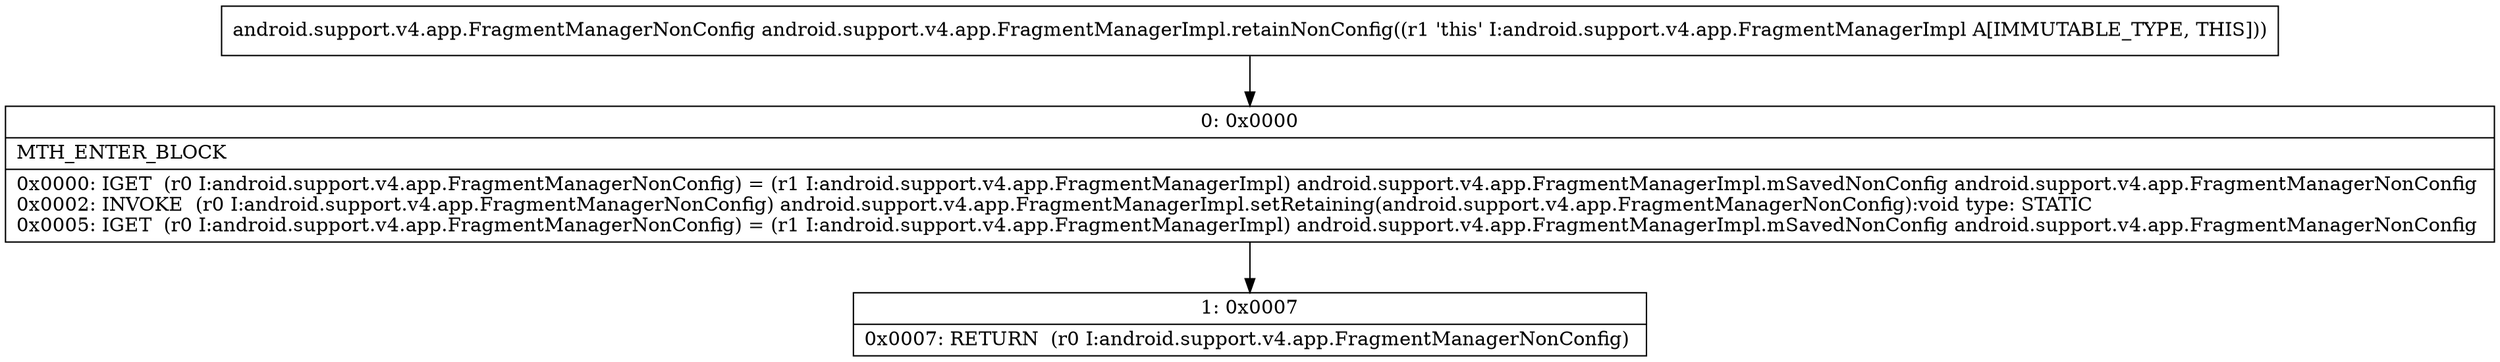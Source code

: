 digraph "CFG forandroid.support.v4.app.FragmentManagerImpl.retainNonConfig()Landroid\/support\/v4\/app\/FragmentManagerNonConfig;" {
Node_0 [shape=record,label="{0\:\ 0x0000|MTH_ENTER_BLOCK\l|0x0000: IGET  (r0 I:android.support.v4.app.FragmentManagerNonConfig) = (r1 I:android.support.v4.app.FragmentManagerImpl) android.support.v4.app.FragmentManagerImpl.mSavedNonConfig android.support.v4.app.FragmentManagerNonConfig \l0x0002: INVOKE  (r0 I:android.support.v4.app.FragmentManagerNonConfig) android.support.v4.app.FragmentManagerImpl.setRetaining(android.support.v4.app.FragmentManagerNonConfig):void type: STATIC \l0x0005: IGET  (r0 I:android.support.v4.app.FragmentManagerNonConfig) = (r1 I:android.support.v4.app.FragmentManagerImpl) android.support.v4.app.FragmentManagerImpl.mSavedNonConfig android.support.v4.app.FragmentManagerNonConfig \l}"];
Node_1 [shape=record,label="{1\:\ 0x0007|0x0007: RETURN  (r0 I:android.support.v4.app.FragmentManagerNonConfig) \l}"];
MethodNode[shape=record,label="{android.support.v4.app.FragmentManagerNonConfig android.support.v4.app.FragmentManagerImpl.retainNonConfig((r1 'this' I:android.support.v4.app.FragmentManagerImpl A[IMMUTABLE_TYPE, THIS])) }"];
MethodNode -> Node_0;
Node_0 -> Node_1;
}

